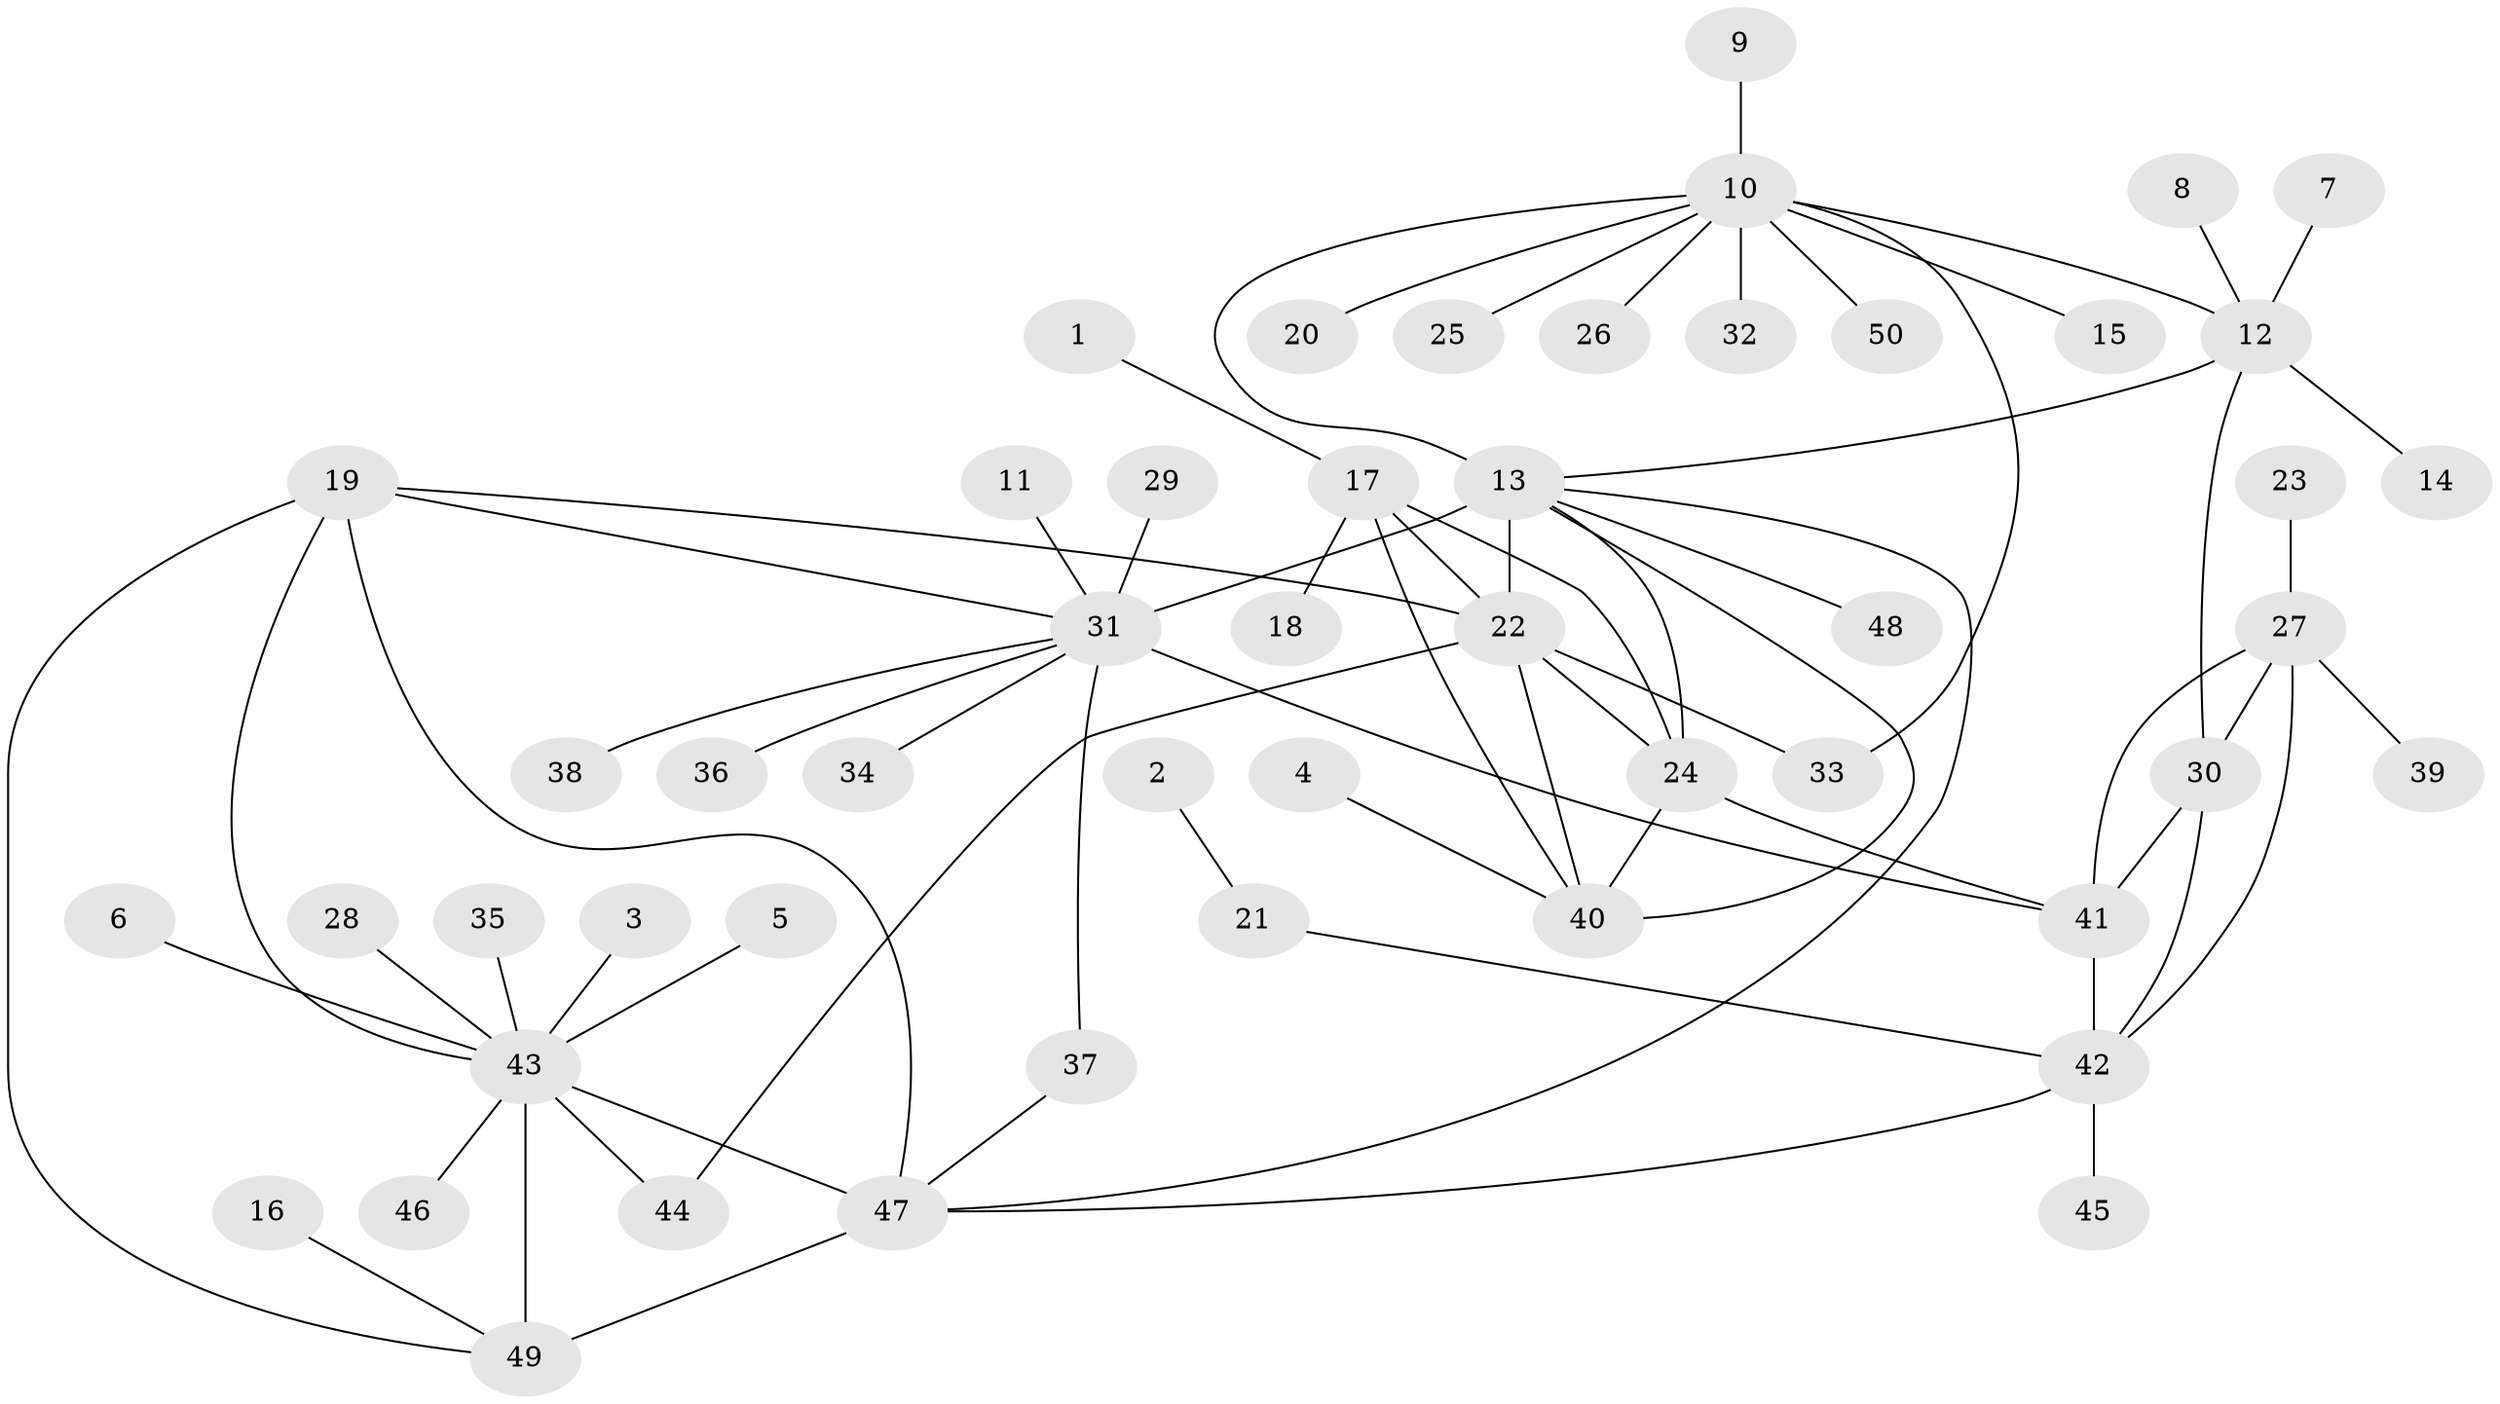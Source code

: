 // original degree distribution, {6: 0.03, 11: 0.01, 8: 0.06, 4: 0.04, 10: 0.02, 7: 0.05, 9: 0.02, 5: 0.02, 13: 0.01, 2: 0.11, 1: 0.61, 3: 0.02}
// Generated by graph-tools (version 1.1) at 2025/02/03/09/25 03:02:44]
// undirected, 50 vertices, 69 edges
graph export_dot {
graph [start="1"]
  node [color=gray90,style=filled];
  1;
  2;
  3;
  4;
  5;
  6;
  7;
  8;
  9;
  10;
  11;
  12;
  13;
  14;
  15;
  16;
  17;
  18;
  19;
  20;
  21;
  22;
  23;
  24;
  25;
  26;
  27;
  28;
  29;
  30;
  31;
  32;
  33;
  34;
  35;
  36;
  37;
  38;
  39;
  40;
  41;
  42;
  43;
  44;
  45;
  46;
  47;
  48;
  49;
  50;
  1 -- 17 [weight=1.0];
  2 -- 21 [weight=1.0];
  3 -- 43 [weight=1.0];
  4 -- 40 [weight=1.0];
  5 -- 43 [weight=1.0];
  6 -- 43 [weight=1.0];
  7 -- 12 [weight=1.0];
  8 -- 12 [weight=1.0];
  9 -- 10 [weight=1.0];
  10 -- 12 [weight=3.0];
  10 -- 13 [weight=3.0];
  10 -- 15 [weight=1.0];
  10 -- 20 [weight=1.0];
  10 -- 25 [weight=1.0];
  10 -- 26 [weight=1.0];
  10 -- 32 [weight=1.0];
  10 -- 33 [weight=1.0];
  10 -- 50 [weight=1.0];
  11 -- 31 [weight=1.0];
  12 -- 13 [weight=1.0];
  12 -- 14 [weight=1.0];
  12 -- 30 [weight=1.0];
  13 -- 22 [weight=1.0];
  13 -- 24 [weight=1.0];
  13 -- 31 [weight=4.0];
  13 -- 40 [weight=1.0];
  13 -- 47 [weight=1.0];
  13 -- 48 [weight=1.0];
  16 -- 49 [weight=1.0];
  17 -- 18 [weight=1.0];
  17 -- 22 [weight=1.0];
  17 -- 24 [weight=2.0];
  17 -- 40 [weight=1.0];
  19 -- 22 [weight=1.0];
  19 -- 31 [weight=1.0];
  19 -- 43 [weight=1.0];
  19 -- 47 [weight=1.0];
  19 -- 49 [weight=2.0];
  21 -- 42 [weight=1.0];
  22 -- 24 [weight=2.0];
  22 -- 33 [weight=1.0];
  22 -- 40 [weight=1.0];
  22 -- 44 [weight=1.0];
  23 -- 27 [weight=1.0];
  24 -- 40 [weight=2.0];
  24 -- 41 [weight=1.0];
  27 -- 30 [weight=1.0];
  27 -- 39 [weight=1.0];
  27 -- 41 [weight=2.0];
  27 -- 42 [weight=1.0];
  28 -- 43 [weight=1.0];
  29 -- 31 [weight=1.0];
  30 -- 41 [weight=2.0];
  30 -- 42 [weight=1.0];
  31 -- 34 [weight=1.0];
  31 -- 36 [weight=1.0];
  31 -- 37 [weight=1.0];
  31 -- 38 [weight=1.0];
  31 -- 41 [weight=1.0];
  35 -- 43 [weight=1.0];
  37 -- 47 [weight=1.0];
  41 -- 42 [weight=2.0];
  42 -- 45 [weight=1.0];
  42 -- 47 [weight=1.0];
  43 -- 44 [weight=1.0];
  43 -- 46 [weight=1.0];
  43 -- 47 [weight=1.0];
  43 -- 49 [weight=2.0];
  47 -- 49 [weight=2.0];
}

